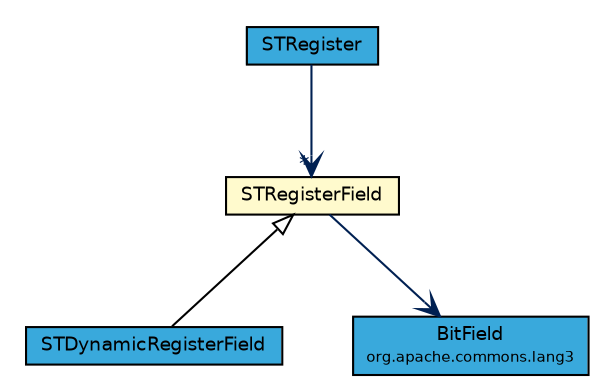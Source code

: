 #!/usr/local/bin/dot
#
# Class diagram 
# Generated by UMLGraph version R5_7_2-3-gee82a7 (http://www.umlgraph.org/)
#

digraph G {
	edge [fontname="Helvetica",fontsize=10,labelfontname="Helvetica",labelfontsize=10];
	node [fontname="Helvetica",fontsize=10,shape=plaintext];
	nodesep=0.25;
	ranksep=0.5;
	// com.st.st25sdk.STRegister
	c28437 [label=<<table title="com.st.st25sdk.STRegister" border="0" cellborder="1" cellspacing="0" cellpadding="2" port="p" bgcolor="#39a9dc" href="./STRegister.html">
		<tr><td><table border="0" cellspacing="0" cellpadding="1">
<tr><td align="center" balign="center"> STRegister </td></tr>
		</table></td></tr>
		</table>>, URL="./STRegister.html", fontname="Helvetica", fontcolor="black", fontsize=9.0];
	// com.st.st25sdk.STRegister.STRegisterField
	c28438 [label=<<table title="com.st.st25sdk.STRegister.STRegisterField" border="0" cellborder="1" cellspacing="0" cellpadding="2" port="p" bgcolor="lemonChiffon" href="./STRegister.STRegisterField.html">
		<tr><td><table border="0" cellspacing="0" cellpadding="1">
<tr><td align="center" balign="center"> STRegisterField </td></tr>
		</table></td></tr>
		</table>>, URL="./STRegister.STRegisterField.html", fontname="Helvetica", fontcolor="black", fontsize=9.0];
	// com.st.st25sdk.STDynamicRegister.STDynamicRegisterField
	c28455 [label=<<table title="com.st.st25sdk.STDynamicRegister.STDynamicRegisterField" border="0" cellborder="1" cellspacing="0" cellpadding="2" port="p" bgcolor="#39a9dc" href="./STDynamicRegister.STDynamicRegisterField.html">
		<tr><td><table border="0" cellspacing="0" cellpadding="1">
<tr><td align="center" balign="center"> STDynamicRegisterField </td></tr>
		</table></td></tr>
		</table>>, URL="./STDynamicRegister.STDynamicRegisterField.html", fontname="Helvetica", fontcolor="black", fontsize=9.0];
	//com.st.st25sdk.STDynamicRegister.STDynamicRegisterField extends com.st.st25sdk.STRegister.STRegisterField
	c28438:p -> c28455:p [dir=back,arrowtail=empty];
	// com.st.st25sdk.STRegister NAVASSOC com.st.st25sdk.STRegister.STRegisterField
	c28437:p -> c28438:p [taillabel="", label="", headlabel="*", fontname="Helvetica", fontcolor="#002052", fontsize=10.0, color="#002052", arrowhead=open];
	// com.st.st25sdk.STRegister.STRegisterField NAVASSOC org.apache.commons.lang3.BitField
	c28438:p -> c28617:p [taillabel="", label="", headlabel="", fontname="Helvetica", fontcolor="#002052", fontsize=10.0, color="#002052", arrowhead=open];
	// org.apache.commons.lang3.BitField
	c28617 [label=<<table title="org.apache.commons.lang3.BitField" border="0" cellborder="1" cellspacing="0" cellpadding="2" port="p" bgcolor="#39a9dc" href="http://java.sun.com/j2se/1.4.2/docs/api/org/apache/commons/lang3/BitField.html">
		<tr><td><table border="0" cellspacing="0" cellpadding="1">
<tr><td align="center" balign="center"> BitField </td></tr>
<tr><td align="center" balign="center"><font point-size="7.0"> org.apache.commons.lang3 </font></td></tr>
		</table></td></tr>
		</table>>, URL="http://java.sun.com/j2se/1.4.2/docs/api/org/apache/commons/lang3/BitField.html", fontname="Helvetica", fontcolor="black", fontsize=9.0];
}

